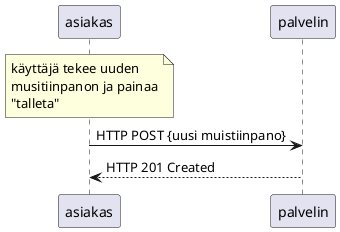 @startuml t6_uusi_muistiinpano_spa
note over asiakas : käyttäjä tekee uuden\nmusitiinpanon ja painaa\n"talleta"
asiakas -> palvelin : HTTP POST {uusi muistiinpano}
palvelin --> asiakas : HTTP 201 Created
@enduml